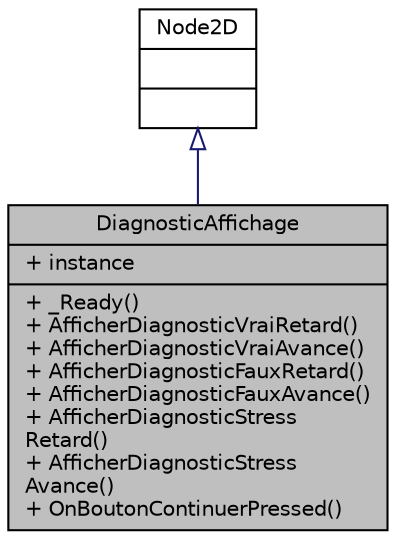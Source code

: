 digraph "DiagnosticAffichage"
{
 // LATEX_PDF_SIZE
  edge [fontname="Helvetica",fontsize="10",labelfontname="Helvetica",labelfontsize="10"];
  node [fontname="Helvetica",fontsize="10",shape=record];
  Node1 [label="{DiagnosticAffichage\n|+ instance\l|+ _Ready()\l+ AfficherDiagnosticVraiRetard()\l+ AfficherDiagnosticVraiAvance()\l+ AfficherDiagnosticFauxRetard()\l+ AfficherDiagnosticFauxAvance()\l+ AfficherDiagnosticStress\lRetard()\l+ AfficherDiagnosticStress\lAvance()\l+ OnBoutonContinuerPressed()\l}",height=0.2,width=0.4,color="black", fillcolor="grey75", style="filled", fontcolor="black",tooltip=" "];
  Node2 -> Node1 [dir="back",color="midnightblue",fontsize="10",style="solid",arrowtail="onormal"];
  Node2 [label="{Node2D\n||}",height=0.2,width=0.4,color="black", fillcolor="white", style="filled",tooltip=" "];
}
